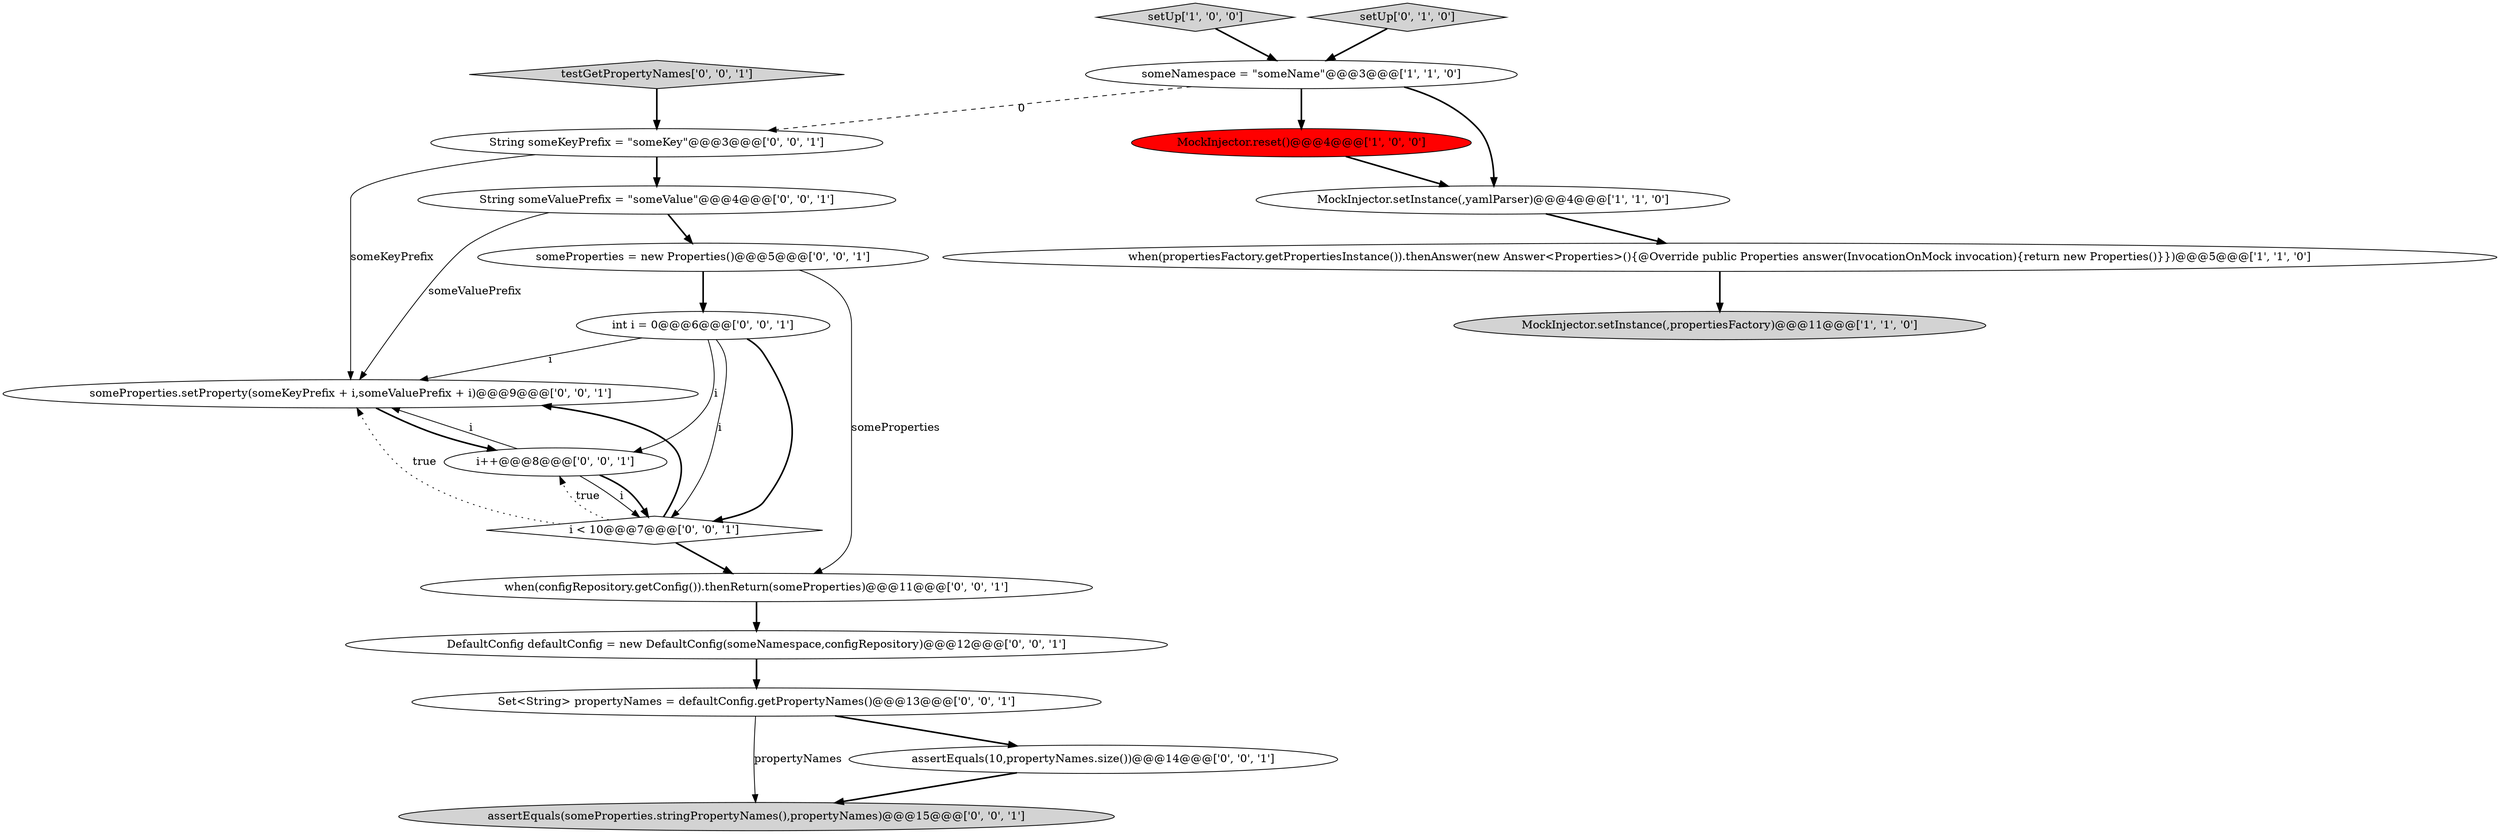 digraph {
12 [style = filled, label = "String someKeyPrefix = \"someKey\"@@@3@@@['0', '0', '1']", fillcolor = white, shape = ellipse image = "AAA0AAABBB3BBB"];
4 [style = filled, label = "MockInjector.setInstance(,propertiesFactory)@@@11@@@['1', '1', '0']", fillcolor = lightgray, shape = ellipse image = "AAA0AAABBB1BBB"];
8 [style = filled, label = "someProperties = new Properties()@@@5@@@['0', '0', '1']", fillcolor = white, shape = ellipse image = "AAA0AAABBB3BBB"];
16 [style = filled, label = "Set<String> propertyNames = defaultConfig.getPropertyNames()@@@13@@@['0', '0', '1']", fillcolor = white, shape = ellipse image = "AAA0AAABBB3BBB"];
13 [style = filled, label = "i++@@@8@@@['0', '0', '1']", fillcolor = white, shape = ellipse image = "AAA0AAABBB3BBB"];
2 [style = filled, label = "MockInjector.setInstance(,yamlParser)@@@4@@@['1', '1', '0']", fillcolor = white, shape = ellipse image = "AAA0AAABBB1BBB"];
5 [style = filled, label = "setUp['1', '0', '0']", fillcolor = lightgray, shape = diamond image = "AAA0AAABBB1BBB"];
10 [style = filled, label = "someProperties.setProperty(someKeyPrefix + i,someValuePrefix + i)@@@9@@@['0', '0', '1']", fillcolor = white, shape = ellipse image = "AAA0AAABBB3BBB"];
17 [style = filled, label = "testGetPropertyNames['0', '0', '1']", fillcolor = lightgray, shape = diamond image = "AAA0AAABBB3BBB"];
1 [style = filled, label = "when(propertiesFactory.getPropertiesInstance()).thenAnswer(new Answer<Properties>(){@Override public Properties answer(InvocationOnMock invocation){return new Properties()}})@@@5@@@['1', '1', '0']", fillcolor = white, shape = ellipse image = "AAA0AAABBB1BBB"];
0 [style = filled, label = "MockInjector.reset()@@@4@@@['1', '0', '0']", fillcolor = red, shape = ellipse image = "AAA1AAABBB1BBB"];
6 [style = filled, label = "setUp['0', '1', '0']", fillcolor = lightgray, shape = diamond image = "AAA0AAABBB2BBB"];
7 [style = filled, label = "assertEquals(10,propertyNames.size())@@@14@@@['0', '0', '1']", fillcolor = white, shape = ellipse image = "AAA0AAABBB3BBB"];
14 [style = filled, label = "DefaultConfig defaultConfig = new DefaultConfig(someNamespace,configRepository)@@@12@@@['0', '0', '1']", fillcolor = white, shape = ellipse image = "AAA0AAABBB3BBB"];
18 [style = filled, label = "String someValuePrefix = \"someValue\"@@@4@@@['0', '0', '1']", fillcolor = white, shape = ellipse image = "AAA0AAABBB3BBB"];
19 [style = filled, label = "int i = 0@@@6@@@['0', '0', '1']", fillcolor = white, shape = ellipse image = "AAA0AAABBB3BBB"];
3 [style = filled, label = "someNamespace = \"someName\"@@@3@@@['1', '1', '0']", fillcolor = white, shape = ellipse image = "AAA0AAABBB1BBB"];
9 [style = filled, label = "i < 10@@@7@@@['0', '0', '1']", fillcolor = white, shape = diamond image = "AAA0AAABBB3BBB"];
11 [style = filled, label = "when(configRepository.getConfig()).thenReturn(someProperties)@@@11@@@['0', '0', '1']", fillcolor = white, shape = ellipse image = "AAA0AAABBB3BBB"];
15 [style = filled, label = "assertEquals(someProperties.stringPropertyNames(),propertyNames)@@@15@@@['0', '0', '1']", fillcolor = lightgray, shape = ellipse image = "AAA0AAABBB3BBB"];
5->3 [style = bold, label=""];
14->16 [style = bold, label=""];
6->3 [style = bold, label=""];
13->9 [style = solid, label="i"];
1->4 [style = bold, label=""];
9->11 [style = bold, label=""];
11->14 [style = bold, label=""];
2->1 [style = bold, label=""];
8->19 [style = bold, label=""];
19->10 [style = solid, label="i"];
0->2 [style = bold, label=""];
16->7 [style = bold, label=""];
12->10 [style = solid, label="someKeyPrefix"];
9->10 [style = bold, label=""];
3->0 [style = bold, label=""];
13->10 [style = solid, label="i"];
17->12 [style = bold, label=""];
19->13 [style = solid, label="i"];
3->12 [style = dashed, label="0"];
3->2 [style = bold, label=""];
10->13 [style = bold, label=""];
19->9 [style = bold, label=""];
9->13 [style = dotted, label="true"];
12->18 [style = bold, label=""];
18->10 [style = solid, label="someValuePrefix"];
7->15 [style = bold, label=""];
18->8 [style = bold, label=""];
13->9 [style = bold, label=""];
16->15 [style = solid, label="propertyNames"];
9->10 [style = dotted, label="true"];
8->11 [style = solid, label="someProperties"];
19->9 [style = solid, label="i"];
}
